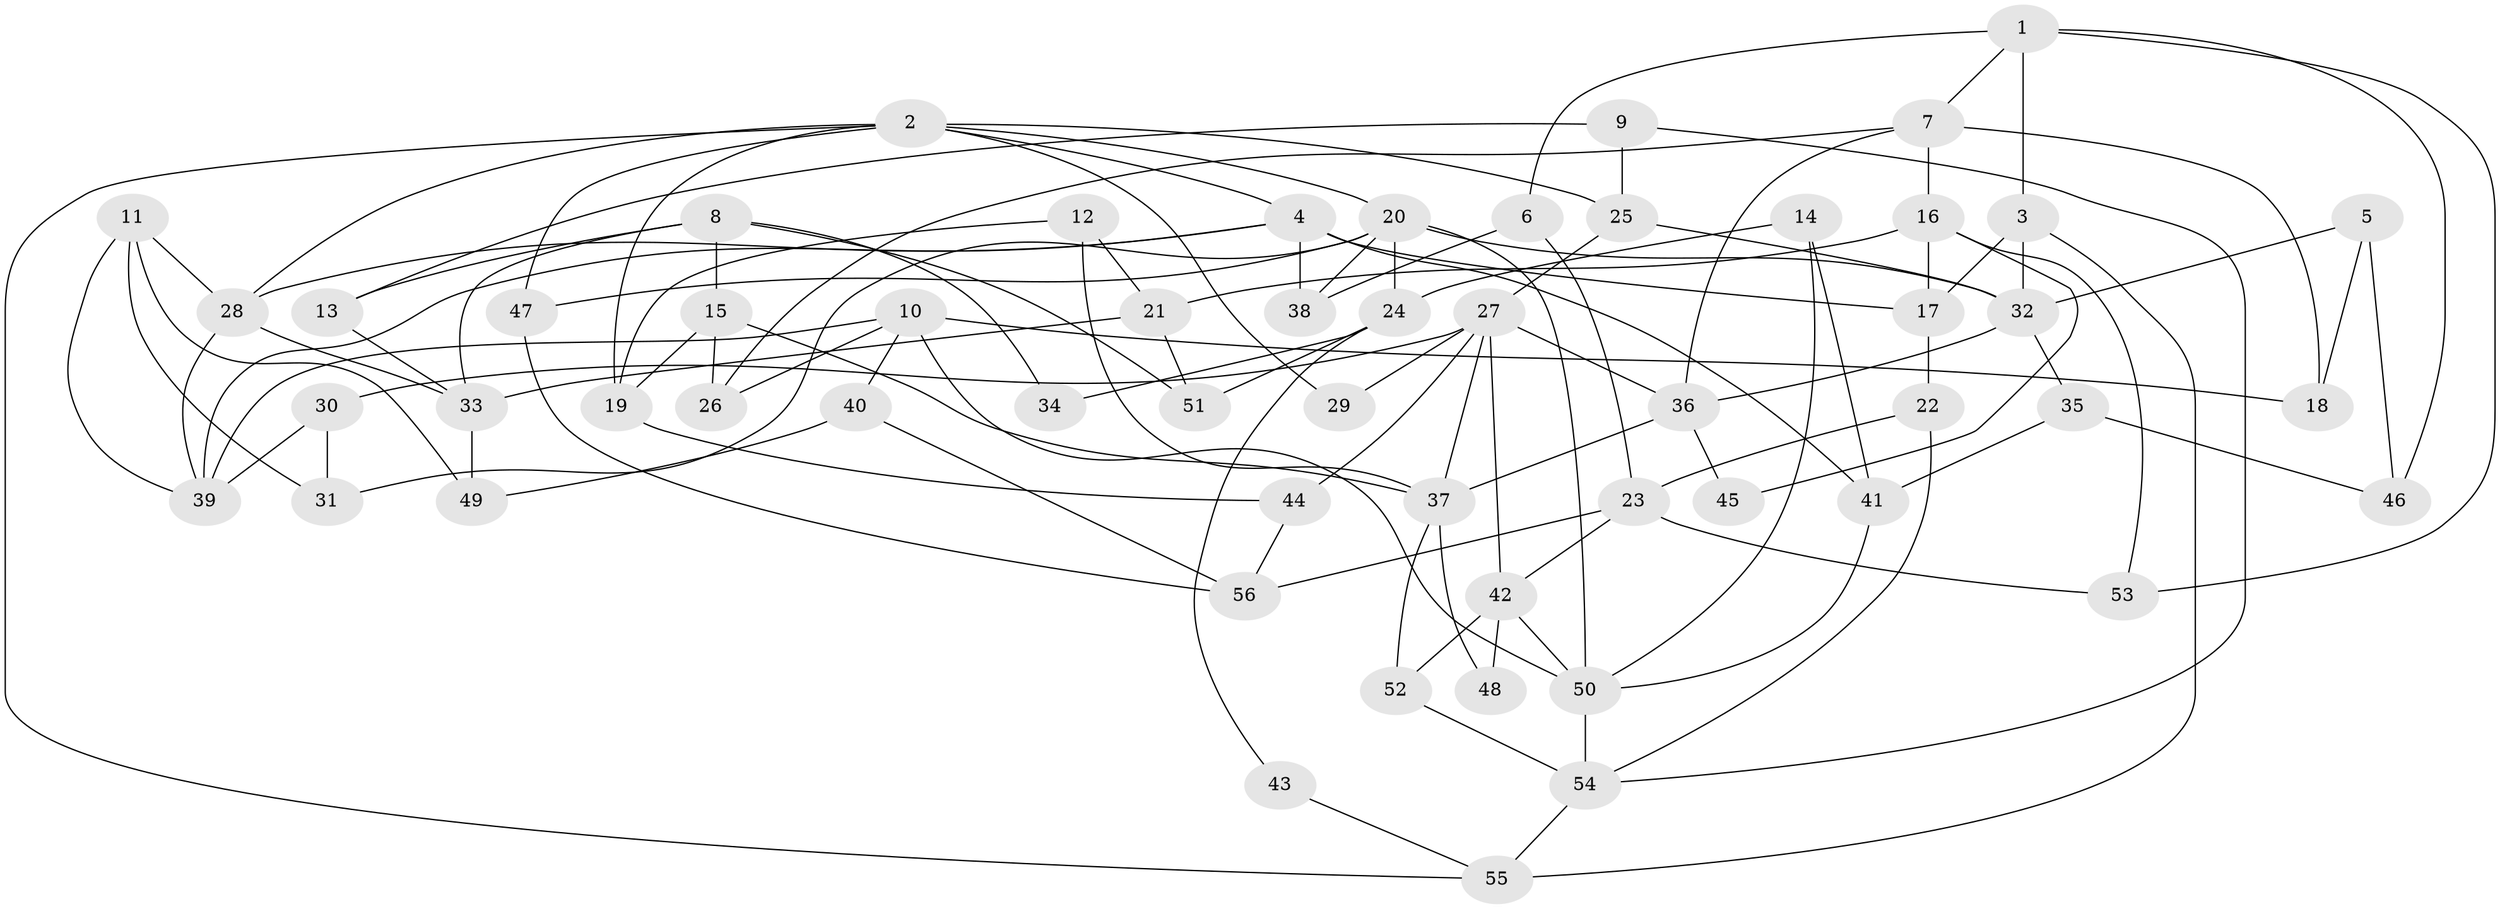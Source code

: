 // coarse degree distribution, {5: 0.21875, 7: 0.09375, 6: 0.15625, 8: 0.15625, 4: 0.15625, 3: 0.125, 2: 0.09375}
// Generated by graph-tools (version 1.1) at 2025/41/03/06/25 10:41:52]
// undirected, 56 vertices, 112 edges
graph export_dot {
graph [start="1"]
  node [color=gray90,style=filled];
  1;
  2;
  3;
  4;
  5;
  6;
  7;
  8;
  9;
  10;
  11;
  12;
  13;
  14;
  15;
  16;
  17;
  18;
  19;
  20;
  21;
  22;
  23;
  24;
  25;
  26;
  27;
  28;
  29;
  30;
  31;
  32;
  33;
  34;
  35;
  36;
  37;
  38;
  39;
  40;
  41;
  42;
  43;
  44;
  45;
  46;
  47;
  48;
  49;
  50;
  51;
  52;
  53;
  54;
  55;
  56;
  1 -- 53;
  1 -- 3;
  1 -- 6;
  1 -- 7;
  1 -- 46;
  2 -- 19;
  2 -- 4;
  2 -- 20;
  2 -- 25;
  2 -- 28;
  2 -- 29;
  2 -- 47;
  2 -- 55;
  3 -- 32;
  3 -- 17;
  3 -- 55;
  4 -- 38;
  4 -- 39;
  4 -- 17;
  4 -- 28;
  4 -- 41;
  5 -- 18;
  5 -- 32;
  5 -- 46;
  6 -- 23;
  6 -- 38;
  7 -- 36;
  7 -- 16;
  7 -- 18;
  7 -- 26;
  8 -- 15;
  8 -- 33;
  8 -- 13;
  8 -- 34;
  8 -- 51;
  9 -- 25;
  9 -- 54;
  9 -- 13;
  10 -- 50;
  10 -- 39;
  10 -- 18;
  10 -- 26;
  10 -- 40;
  11 -- 39;
  11 -- 28;
  11 -- 31;
  11 -- 49;
  12 -- 19;
  12 -- 37;
  12 -- 21;
  13 -- 33;
  14 -- 24;
  14 -- 50;
  14 -- 41;
  15 -- 26;
  15 -- 37;
  15 -- 19;
  16 -- 21;
  16 -- 17;
  16 -- 45;
  16 -- 53;
  17 -- 22;
  19 -- 44;
  20 -- 47;
  20 -- 24;
  20 -- 31;
  20 -- 32;
  20 -- 38;
  20 -- 50;
  21 -- 33;
  21 -- 51;
  22 -- 54;
  22 -- 23;
  23 -- 42;
  23 -- 53;
  23 -- 56;
  24 -- 51;
  24 -- 34;
  24 -- 43;
  25 -- 32;
  25 -- 27;
  27 -- 36;
  27 -- 29;
  27 -- 30;
  27 -- 37;
  27 -- 42;
  27 -- 44;
  28 -- 33;
  28 -- 39;
  30 -- 31;
  30 -- 39;
  32 -- 35;
  32 -- 36;
  33 -- 49;
  35 -- 41;
  35 -- 46;
  36 -- 37;
  36 -- 45;
  37 -- 52;
  37 -- 48;
  40 -- 49;
  40 -- 56;
  41 -- 50;
  42 -- 50;
  42 -- 48;
  42 -- 52;
  43 -- 55;
  44 -- 56;
  47 -- 56;
  50 -- 54;
  52 -- 54;
  54 -- 55;
}
